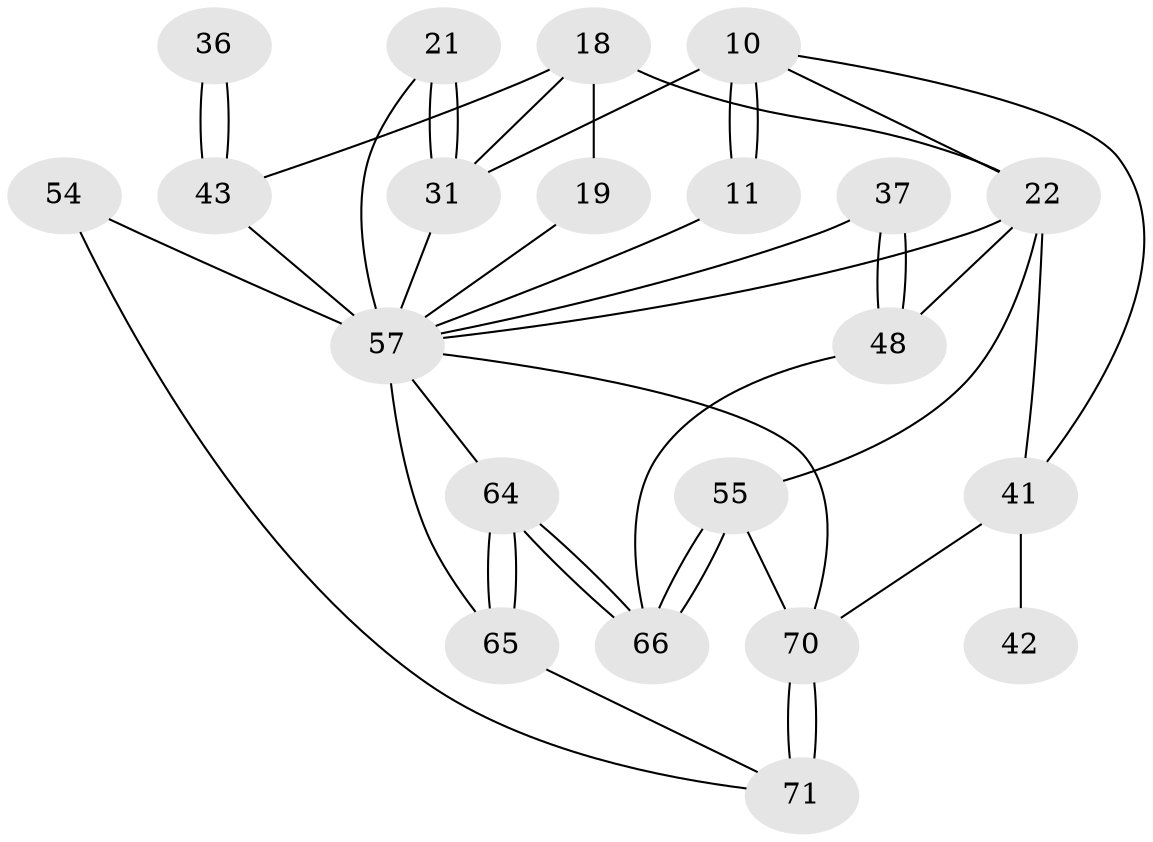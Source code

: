 // original degree distribution, {3: 0.028169014084507043, 4: 0.2112676056338028, 5: 0.5915492957746479, 6: 0.16901408450704225}
// Generated by graph-tools (version 1.1) at 2025/06/03/04/25 22:06:22]
// undirected, 21 vertices, 43 edges
graph export_dot {
graph [start="1"]
  node [color=gray90,style=filled];
  10 [pos="+0.21691094542913142+0.1843632063806362",super="+8"];
  11 [pos="+0.14512347924621744+0.22560812841490133"];
  18 [pos="+0.6631943853400403+0.1676730046815625",super="+12+13+17"];
  19 [pos="+0.5535876284317652+0.17879979005834892"];
  21 [pos="+0.45063040128311027+0.23887907059750366"];
  22 [pos="+0.8565021282717025+0.18043397947950565",super="+16"];
  31 [pos="+0.3811017482498322+0.3010693144717688",super="+15+14"];
  36 [pos="+0.616693875275153+0.3907695568037626"];
  37 [pos="+0.8920922543789147+0.4260130671729093"];
  41 [pos="+0+0.6367964317914138",super="+6+9"];
  42 [pos="+0+0.30288821871137894"];
  43 [pos="+0.636343788114843+0.45579246434651355",super="+29+30+26"];
  48 [pos="+1+0.599366231720711",super="+24+23"];
  54 [pos="+0.31637629679567614+0.7453289946173192",super="+53+52"];
  55 [pos="+1+1"];
  57 [pos="+0.5627094762070568+0.6976836729660382",super="+56+47"];
  64 [pos="+0.6497500109010694+1",super="+61+51"];
  65 [pos="+0.632204051372406+1",super="+63+62+58"];
  66 [pos="+0.7550690083772976+1",super="+50+49"];
  70 [pos="+0+1",super="+69+40+68"];
  71 [pos="+0.22418974031274738+1",super="+67+60"];
  10 -- 11 [weight=2];
  10 -- 11;
  10 -- 31;
  10 -- 22;
  10 -- 41;
  11 -- 57;
  18 -- 19 [weight=2];
  18 -- 22 [weight=2];
  18 -- 31;
  18 -- 43;
  19 -- 57;
  21 -- 31 [weight=2];
  21 -- 31;
  21 -- 57;
  22 -- 48 [weight=2];
  22 -- 55;
  22 -- 41;
  22 -- 57;
  31 -- 57;
  36 -- 43 [weight=3];
  36 -- 43;
  37 -- 48 [weight=2];
  37 -- 48;
  37 -- 57;
  41 -- 42 [weight=3];
  41 -- 70 [weight=2];
  43 -- 57 [weight=3];
  48 -- 66;
  54 -- 71;
  54 -- 57 [weight=4];
  55 -- 66 [weight=2];
  55 -- 66;
  55 -- 70;
  57 -- 65 [weight=2];
  57 -- 64;
  57 -- 70;
  64 -- 65 [weight=2];
  64 -- 65;
  64 -- 66 [weight=2];
  64 -- 66;
  65 -- 71 [weight=2];
  70 -- 71 [weight=3];
  70 -- 71;
}
